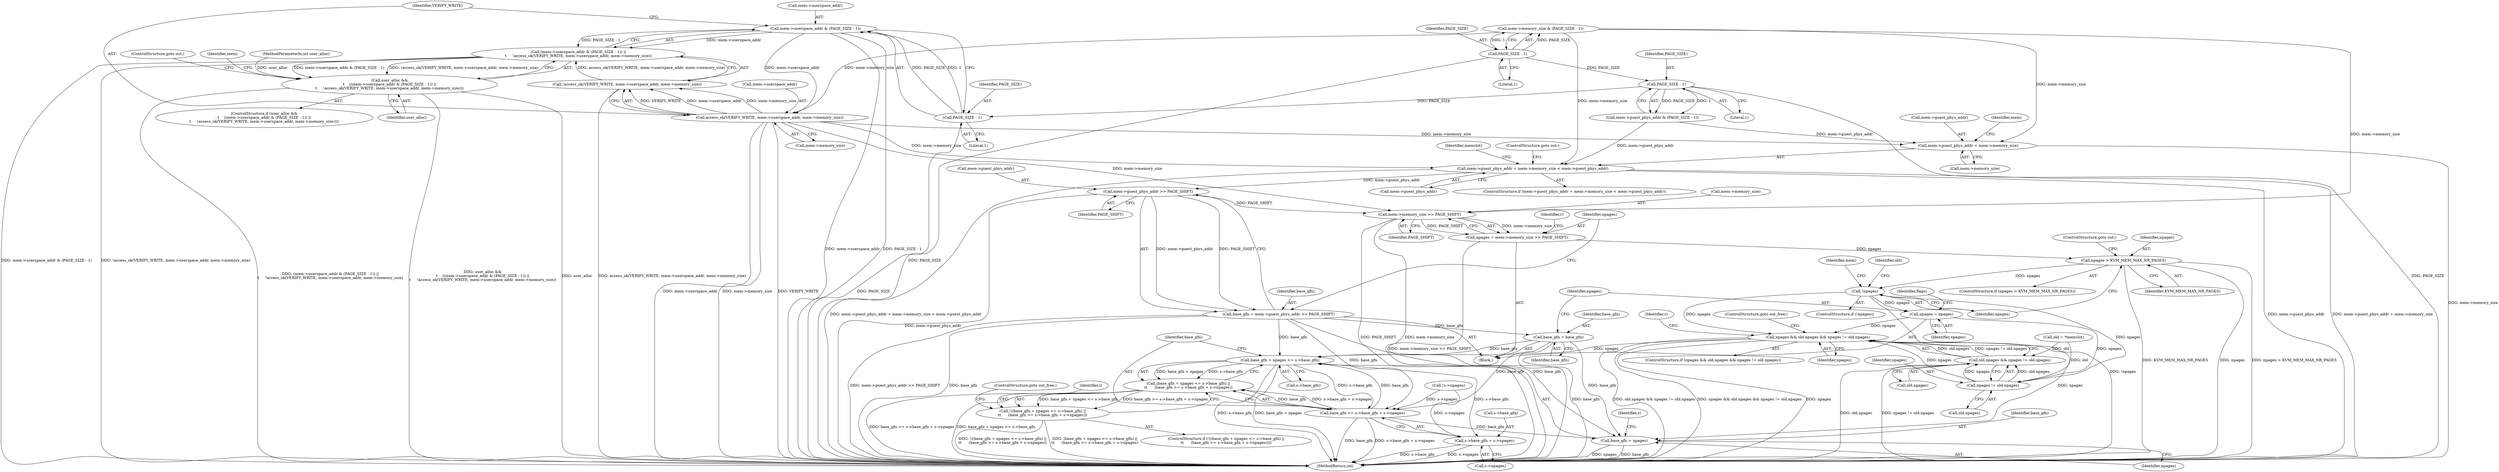 digraph "0_linux_fa3d315a4ce2c0891cdde262562e710d95fba19e@pointer" {
"1000151" [label="(Call,mem->userspace_addr & (PAGE_SIZE - 1))"];
"1000155" [label="(Call,PAGE_SIZE - 1)"];
"1000143" [label="(Call,PAGE_SIZE - 1)"];
"1000134" [label="(Call,PAGE_SIZE - 1)"];
"1000150" [label="(Call,(mem->userspace_addr & (PAGE_SIZE - 1)) ||\n\t     !access_ok(VERIFY_WRITE, mem->userspace_addr, mem->memory_size))"];
"1000148" [label="(Call,user_alloc &&\n\t    ((mem->userspace_addr & (PAGE_SIZE - 1)) ||\n\t     !access_ok(VERIFY_WRITE, mem->userspace_addr, mem->memory_size)))"];
"1000159" [label="(Call,access_ok(VERIFY_WRITE, mem->userspace_addr, mem->memory_size))"];
"1000158" [label="(Call,!access_ok(VERIFY_WRITE, mem->userspace_addr, mem->memory_size))"];
"1000178" [label="(Call,mem->guest_phys_addr + mem->memory_size < mem->guest_phys_addr)"];
"1000204" [label="(Call,mem->guest_phys_addr >> PAGE_SHIFT)"];
"1000202" [label="(Call,base_gfn = mem->guest_phys_addr >> PAGE_SHIFT)"];
"1000242" [label="(Call,base_gfn = base_gfn)"];
"1000308" [label="(Call,base_gfn + npages <= s->base_gfn)"];
"1000307" [label="(Call,(base_gfn + npages <= s->base_gfn) ||\n\t\t      (base_gfn >= s->base_gfn + s->npages))"];
"1000306" [label="(Call,!((base_gfn + npages <= s->base_gfn) ||\n\t\t      (base_gfn >= s->base_gfn + s->npages)))"];
"1000315" [label="(Call,base_gfn >= s->base_gfn + s->npages)"];
"1000309" [label="(Call,base_gfn + npages)"];
"1000317" [label="(Call,s->base_gfn + s->npages)"];
"1000211" [label="(Call,mem->memory_size >> PAGE_SHIFT)"];
"1000209" [label="(Call,npages = mem->memory_size >> PAGE_SHIFT)"];
"1000221" [label="(Call,npages > KVM_MEM_MAX_NR_PAGES)"];
"1000226" [label="(Call,!npages)"];
"1000245" [label="(Call,npages = npages)"];
"1000258" [label="(Call,npages && old.npages && npages != old.npages)"];
"1000264" [label="(Call,npages != old.npages)"];
"1000260" [label="(Call,old.npages && npages != old.npages)"];
"1000179" [label="(Call,mem->guest_phys_addr + mem->memory_size)"];
"1000212" [label="(Call,mem->memory_size)"];
"1000167" [label="(ControlStructure,goto out;)"];
"1000209" [label="(Call,npages = mem->memory_size >> PAGE_SHIFT)"];
"1000230" [label="(Identifier,mem)"];
"1000265" [label="(Identifier,npages)"];
"1000266" [label="(Call,old.npages)"];
"1000317" [label="(Call,s->base_gfn + s->npages)"];
"1000225" [label="(ControlStructure,if (!npages))"];
"1000310" [label="(Identifier,base_gfn)"];
"1000208" [label="(Identifier,PAGE_SHIFT)"];
"1000139" [label="(Call,mem->guest_phys_addr & (PAGE_SIZE - 1))"];
"1000149" [label="(Identifier,user_alloc)"];
"1000191" [label="(Identifier,memslot)"];
"1000136" [label="(Literal,1)"];
"1000152" [label="(Call,mem->userspace_addr)"];
"1000245" [label="(Call,npages = npages)"];
"1000260" [label="(Call,old.npages && npages != old.npages)"];
"1000160" [label="(Identifier,VERIFY_WRITE)"];
"1000244" [label="(Identifier,base_gfn)"];
"1000269" [label="(ControlStructure,goto out_free;)"];
"1000307" [label="(Call,(base_gfn + npages <= s->base_gfn) ||\n\t\t      (base_gfn >= s->base_gfn + s->npages))"];
"1000180" [label="(Call,mem->guest_phys_addr)"];
"1000148" [label="(Call,user_alloc &&\n\t    ((mem->userspace_addr & (PAGE_SIZE - 1)) ||\n\t     !access_ok(VERIFY_WRITE, mem->userspace_addr, mem->memory_size)))"];
"1000258" [label="(Call,npages && old.npages && npages != old.npages)"];
"1000171" [label="(Identifier,mem)"];
"1000210" [label="(Identifier,npages)"];
"1000223" [label="(Identifier,KVM_MEM_MAX_NR_PAGES)"];
"1000246" [label="(Identifier,npages)"];
"1000204" [label="(Call,mem->guest_phys_addr >> PAGE_SHIFT)"];
"1000178" [label="(Call,mem->guest_phys_addr + mem->memory_size < mem->guest_phys_addr)"];
"1000145" [label="(Literal,1)"];
"1000271" [label="(Identifier,r)"];
"1000155" [label="(Call,PAGE_SIZE - 1)"];
"1000186" [label="(Call,mem->guest_phys_addr)"];
"1000117" [label="(Block,)"];
"1000318" [label="(Call,s->base_gfn)"];
"1000300" [label="(Call,!s->npages)"];
"1000187" [label="(Identifier,mem)"];
"1000261" [label="(Call,old.npages)"];
"1000226" [label="(Call,!npages)"];
"1000309" [label="(Call,base_gfn + npages)"];
"1000164" [label="(Call,mem->memory_size)"];
"1000215" [label="(Identifier,PAGE_SHIFT)"];
"1000144" [label="(Identifier,PAGE_SIZE)"];
"1000242" [label="(Call,base_gfn = base_gfn)"];
"1000143" [label="(Call,PAGE_SIZE - 1)"];
"1000315" [label="(Call,base_gfn >= s->base_gfn + s->npages)"];
"1000147" [label="(ControlStructure,if (user_alloc &&\n\t    ((mem->userspace_addr & (PAGE_SIZE - 1)) ||\n\t     !access_ok(VERIFY_WRITE, mem->userspace_addr, mem->memory_size))))"];
"1000177" [label="(ControlStructure,if (mem->guest_phys_addr + mem->memory_size < mem->guest_phys_addr))"];
"1000156" [label="(Identifier,PAGE_SIZE)"];
"1000306" [label="(Call,!((base_gfn + npages <= s->base_gfn) ||\n\t\t      (base_gfn >= s->base_gfn + s->npages)))"];
"1000247" [label="(Identifier,npages)"];
"1000134" [label="(Call,PAGE_SIZE - 1)"];
"1000321" [label="(Call,s->npages)"];
"1000324" [label="(ControlStructure,goto out_free;)"];
"1000234" [label="(Identifier,old)"];
"1000211" [label="(Call,mem->memory_size >> PAGE_SHIFT)"];
"1000189" [label="(ControlStructure,goto out;)"];
"1000159" [label="(Call,access_ok(VERIFY_WRITE, mem->userspace_addr, mem->memory_size))"];
"1000312" [label="(Call,s->base_gfn)"];
"1000233" [label="(Call,old = *memslot)"];
"1000202" [label="(Call,base_gfn = mem->guest_phys_addr >> PAGE_SHIFT)"];
"1000203" [label="(Identifier,base_gfn)"];
"1000150" [label="(Call,(mem->userspace_addr & (PAGE_SIZE - 1)) ||\n\t     !access_ok(VERIFY_WRITE, mem->userspace_addr, mem->memory_size))"];
"1000316" [label="(Identifier,base_gfn)"];
"1000217" [label="(Identifier,r)"];
"1000257" [label="(ControlStructure,if (npages && old.npages && npages != old.npages))"];
"1000116" [label="(MethodParameterIn,int user_alloc)"];
"1000259" [label="(Identifier,npages)"];
"1000158" [label="(Call,!access_ok(VERIFY_WRITE, mem->userspace_addr, mem->memory_size))"];
"1000183" [label="(Call,mem->memory_size)"];
"1000157" [label="(Literal,1)"];
"1000224" [label="(ControlStructure,goto out;)"];
"1000221" [label="(Call,npages > KVM_MEM_MAX_NR_PAGES)"];
"1000311" [label="(Identifier,npages)"];
"1000220" [label="(ControlStructure,if (npages > KVM_MEM_MAX_NR_PAGES))"];
"1000249" [label="(Identifier,flags)"];
"1000161" [label="(Call,mem->userspace_addr)"];
"1000313" [label="(Identifier,s)"];
"1000282" [label="(Identifier,i)"];
"1000135" [label="(Identifier,PAGE_SIZE)"];
"1000130" [label="(Call,mem->memory_size & (PAGE_SIZE - 1))"];
"1000205" [label="(Call,mem->guest_phys_addr)"];
"1000151" [label="(Call,mem->userspace_addr & (PAGE_SIZE - 1))"];
"1000179" [label="(Call,mem->guest_phys_addr + mem->memory_size)"];
"1000243" [label="(Identifier,base_gfn)"];
"1000643" [label="(MethodReturn,int)"];
"1000264" [label="(Call,npages != old.npages)"];
"1000227" [label="(Identifier,npages)"];
"1000305" [label="(ControlStructure,if (!((base_gfn + npages <= s->base_gfn) ||\n\t\t      (base_gfn >= s->base_gfn + s->npages))))"];
"1000308" [label="(Call,base_gfn + npages <= s->base_gfn)"];
"1000222" [label="(Identifier,npages)"];
"1000151" -> "1000150"  [label="AST: "];
"1000151" -> "1000155"  [label="CFG: "];
"1000152" -> "1000151"  [label="AST: "];
"1000155" -> "1000151"  [label="AST: "];
"1000160" -> "1000151"  [label="CFG: "];
"1000150" -> "1000151"  [label="CFG: "];
"1000151" -> "1000643"  [label="DDG: mem->userspace_addr"];
"1000151" -> "1000643"  [label="DDG: PAGE_SIZE - 1"];
"1000151" -> "1000150"  [label="DDG: mem->userspace_addr"];
"1000151" -> "1000150"  [label="DDG: PAGE_SIZE - 1"];
"1000155" -> "1000151"  [label="DDG: PAGE_SIZE"];
"1000155" -> "1000151"  [label="DDG: 1"];
"1000151" -> "1000159"  [label="DDG: mem->userspace_addr"];
"1000155" -> "1000157"  [label="CFG: "];
"1000156" -> "1000155"  [label="AST: "];
"1000157" -> "1000155"  [label="AST: "];
"1000155" -> "1000643"  [label="DDG: PAGE_SIZE"];
"1000143" -> "1000155"  [label="DDG: PAGE_SIZE"];
"1000143" -> "1000139"  [label="AST: "];
"1000143" -> "1000145"  [label="CFG: "];
"1000144" -> "1000143"  [label="AST: "];
"1000145" -> "1000143"  [label="AST: "];
"1000139" -> "1000143"  [label="CFG: "];
"1000143" -> "1000643"  [label="DDG: PAGE_SIZE"];
"1000143" -> "1000139"  [label="DDG: PAGE_SIZE"];
"1000143" -> "1000139"  [label="DDG: 1"];
"1000134" -> "1000143"  [label="DDG: PAGE_SIZE"];
"1000134" -> "1000130"  [label="AST: "];
"1000134" -> "1000136"  [label="CFG: "];
"1000135" -> "1000134"  [label="AST: "];
"1000136" -> "1000134"  [label="AST: "];
"1000130" -> "1000134"  [label="CFG: "];
"1000134" -> "1000643"  [label="DDG: PAGE_SIZE"];
"1000134" -> "1000130"  [label="DDG: PAGE_SIZE"];
"1000134" -> "1000130"  [label="DDG: 1"];
"1000150" -> "1000148"  [label="AST: "];
"1000150" -> "1000158"  [label="CFG: "];
"1000158" -> "1000150"  [label="AST: "];
"1000148" -> "1000150"  [label="CFG: "];
"1000150" -> "1000643"  [label="DDG: mem->userspace_addr & (PAGE_SIZE - 1)"];
"1000150" -> "1000643"  [label="DDG: !access_ok(VERIFY_WRITE, mem->userspace_addr, mem->memory_size)"];
"1000150" -> "1000148"  [label="DDG: mem->userspace_addr & (PAGE_SIZE - 1)"];
"1000150" -> "1000148"  [label="DDG: !access_ok(VERIFY_WRITE, mem->userspace_addr, mem->memory_size)"];
"1000158" -> "1000150"  [label="DDG: access_ok(VERIFY_WRITE, mem->userspace_addr, mem->memory_size)"];
"1000148" -> "1000147"  [label="AST: "];
"1000148" -> "1000149"  [label="CFG: "];
"1000149" -> "1000148"  [label="AST: "];
"1000167" -> "1000148"  [label="CFG: "];
"1000171" -> "1000148"  [label="CFG: "];
"1000148" -> "1000643"  [label="DDG: user_alloc &&\n\t    ((mem->userspace_addr & (PAGE_SIZE - 1)) ||\n\t     !access_ok(VERIFY_WRITE, mem->userspace_addr, mem->memory_size))"];
"1000148" -> "1000643"  [label="DDG: user_alloc"];
"1000148" -> "1000643"  [label="DDG: (mem->userspace_addr & (PAGE_SIZE - 1)) ||\n\t     !access_ok(VERIFY_WRITE, mem->userspace_addr, mem->memory_size)"];
"1000116" -> "1000148"  [label="DDG: user_alloc"];
"1000159" -> "1000158"  [label="AST: "];
"1000159" -> "1000164"  [label="CFG: "];
"1000160" -> "1000159"  [label="AST: "];
"1000161" -> "1000159"  [label="AST: "];
"1000164" -> "1000159"  [label="AST: "];
"1000158" -> "1000159"  [label="CFG: "];
"1000159" -> "1000643"  [label="DDG: mem->memory_size"];
"1000159" -> "1000643"  [label="DDG: VERIFY_WRITE"];
"1000159" -> "1000643"  [label="DDG: mem->userspace_addr"];
"1000159" -> "1000158"  [label="DDG: VERIFY_WRITE"];
"1000159" -> "1000158"  [label="DDG: mem->userspace_addr"];
"1000159" -> "1000158"  [label="DDG: mem->memory_size"];
"1000130" -> "1000159"  [label="DDG: mem->memory_size"];
"1000159" -> "1000178"  [label="DDG: mem->memory_size"];
"1000159" -> "1000179"  [label="DDG: mem->memory_size"];
"1000159" -> "1000211"  [label="DDG: mem->memory_size"];
"1000158" -> "1000643"  [label="DDG: access_ok(VERIFY_WRITE, mem->userspace_addr, mem->memory_size)"];
"1000178" -> "1000177"  [label="AST: "];
"1000178" -> "1000186"  [label="CFG: "];
"1000179" -> "1000178"  [label="AST: "];
"1000186" -> "1000178"  [label="AST: "];
"1000189" -> "1000178"  [label="CFG: "];
"1000191" -> "1000178"  [label="CFG: "];
"1000178" -> "1000643"  [label="DDG: mem->guest_phys_addr + mem->memory_size < mem->guest_phys_addr"];
"1000178" -> "1000643"  [label="DDG: mem->guest_phys_addr"];
"1000178" -> "1000643"  [label="DDG: mem->guest_phys_addr + mem->memory_size"];
"1000139" -> "1000178"  [label="DDG: mem->guest_phys_addr"];
"1000130" -> "1000178"  [label="DDG: mem->memory_size"];
"1000178" -> "1000204"  [label="DDG: mem->guest_phys_addr"];
"1000204" -> "1000202"  [label="AST: "];
"1000204" -> "1000208"  [label="CFG: "];
"1000205" -> "1000204"  [label="AST: "];
"1000208" -> "1000204"  [label="AST: "];
"1000202" -> "1000204"  [label="CFG: "];
"1000204" -> "1000643"  [label="DDG: mem->guest_phys_addr"];
"1000204" -> "1000202"  [label="DDG: mem->guest_phys_addr"];
"1000204" -> "1000202"  [label="DDG: PAGE_SHIFT"];
"1000204" -> "1000211"  [label="DDG: PAGE_SHIFT"];
"1000202" -> "1000117"  [label="AST: "];
"1000203" -> "1000202"  [label="AST: "];
"1000210" -> "1000202"  [label="CFG: "];
"1000202" -> "1000643"  [label="DDG: base_gfn"];
"1000202" -> "1000643"  [label="DDG: mem->guest_phys_addr >> PAGE_SHIFT"];
"1000202" -> "1000242"  [label="DDG: base_gfn"];
"1000202" -> "1000308"  [label="DDG: base_gfn"];
"1000202" -> "1000309"  [label="DDG: base_gfn"];
"1000202" -> "1000315"  [label="DDG: base_gfn"];
"1000242" -> "1000117"  [label="AST: "];
"1000242" -> "1000244"  [label="CFG: "];
"1000243" -> "1000242"  [label="AST: "];
"1000244" -> "1000242"  [label="AST: "];
"1000246" -> "1000242"  [label="CFG: "];
"1000242" -> "1000643"  [label="DDG: base_gfn"];
"1000242" -> "1000308"  [label="DDG: base_gfn"];
"1000242" -> "1000309"  [label="DDG: base_gfn"];
"1000242" -> "1000315"  [label="DDG: base_gfn"];
"1000308" -> "1000307"  [label="AST: "];
"1000308" -> "1000312"  [label="CFG: "];
"1000309" -> "1000308"  [label="AST: "];
"1000312" -> "1000308"  [label="AST: "];
"1000316" -> "1000308"  [label="CFG: "];
"1000307" -> "1000308"  [label="CFG: "];
"1000308" -> "1000643"  [label="DDG: base_gfn + npages"];
"1000308" -> "1000643"  [label="DDG: s->base_gfn"];
"1000308" -> "1000307"  [label="DDG: base_gfn + npages"];
"1000308" -> "1000307"  [label="DDG: s->base_gfn"];
"1000315" -> "1000308"  [label="DDG: base_gfn"];
"1000258" -> "1000308"  [label="DDG: npages"];
"1000308" -> "1000315"  [label="DDG: s->base_gfn"];
"1000308" -> "1000317"  [label="DDG: s->base_gfn"];
"1000307" -> "1000306"  [label="AST: "];
"1000307" -> "1000315"  [label="CFG: "];
"1000315" -> "1000307"  [label="AST: "];
"1000306" -> "1000307"  [label="CFG: "];
"1000307" -> "1000643"  [label="DDG: base_gfn >= s->base_gfn + s->npages"];
"1000307" -> "1000643"  [label="DDG: base_gfn + npages <= s->base_gfn"];
"1000307" -> "1000306"  [label="DDG: base_gfn + npages <= s->base_gfn"];
"1000307" -> "1000306"  [label="DDG: base_gfn >= s->base_gfn + s->npages"];
"1000315" -> "1000307"  [label="DDG: base_gfn"];
"1000315" -> "1000307"  [label="DDG: s->base_gfn + s->npages"];
"1000306" -> "1000305"  [label="AST: "];
"1000324" -> "1000306"  [label="CFG: "];
"1000282" -> "1000306"  [label="CFG: "];
"1000306" -> "1000643"  [label="DDG: (base_gfn + npages <= s->base_gfn) ||\n\t\t      (base_gfn >= s->base_gfn + s->npages)"];
"1000306" -> "1000643"  [label="DDG: !((base_gfn + npages <= s->base_gfn) ||\n\t\t      (base_gfn >= s->base_gfn + s->npages))"];
"1000315" -> "1000317"  [label="CFG: "];
"1000316" -> "1000315"  [label="AST: "];
"1000317" -> "1000315"  [label="AST: "];
"1000315" -> "1000643"  [label="DDG: base_gfn"];
"1000315" -> "1000643"  [label="DDG: s->base_gfn + s->npages"];
"1000315" -> "1000309"  [label="DDG: base_gfn"];
"1000300" -> "1000315"  [label="DDG: s->npages"];
"1000309" -> "1000311"  [label="CFG: "];
"1000310" -> "1000309"  [label="AST: "];
"1000311" -> "1000309"  [label="AST: "];
"1000313" -> "1000309"  [label="CFG: "];
"1000309" -> "1000643"  [label="DDG: base_gfn"];
"1000309" -> "1000643"  [label="DDG: npages"];
"1000258" -> "1000309"  [label="DDG: npages"];
"1000317" -> "1000321"  [label="CFG: "];
"1000318" -> "1000317"  [label="AST: "];
"1000321" -> "1000317"  [label="AST: "];
"1000317" -> "1000643"  [label="DDG: s->base_gfn"];
"1000317" -> "1000643"  [label="DDG: s->npages"];
"1000300" -> "1000317"  [label="DDG: s->npages"];
"1000211" -> "1000209"  [label="AST: "];
"1000211" -> "1000215"  [label="CFG: "];
"1000212" -> "1000211"  [label="AST: "];
"1000215" -> "1000211"  [label="AST: "];
"1000209" -> "1000211"  [label="CFG: "];
"1000211" -> "1000643"  [label="DDG: mem->memory_size"];
"1000211" -> "1000643"  [label="DDG: PAGE_SHIFT"];
"1000211" -> "1000209"  [label="DDG: mem->memory_size"];
"1000211" -> "1000209"  [label="DDG: PAGE_SHIFT"];
"1000130" -> "1000211"  [label="DDG: mem->memory_size"];
"1000209" -> "1000117"  [label="AST: "];
"1000210" -> "1000209"  [label="AST: "];
"1000217" -> "1000209"  [label="CFG: "];
"1000209" -> "1000643"  [label="DDG: mem->memory_size >> PAGE_SHIFT"];
"1000209" -> "1000221"  [label="DDG: npages"];
"1000221" -> "1000220"  [label="AST: "];
"1000221" -> "1000223"  [label="CFG: "];
"1000222" -> "1000221"  [label="AST: "];
"1000223" -> "1000221"  [label="AST: "];
"1000224" -> "1000221"  [label="CFG: "];
"1000227" -> "1000221"  [label="CFG: "];
"1000221" -> "1000643"  [label="DDG: npages > KVM_MEM_MAX_NR_PAGES"];
"1000221" -> "1000643"  [label="DDG: KVM_MEM_MAX_NR_PAGES"];
"1000221" -> "1000643"  [label="DDG: npages"];
"1000221" -> "1000226"  [label="DDG: npages"];
"1000226" -> "1000225"  [label="AST: "];
"1000226" -> "1000227"  [label="CFG: "];
"1000227" -> "1000226"  [label="AST: "];
"1000230" -> "1000226"  [label="CFG: "];
"1000234" -> "1000226"  [label="CFG: "];
"1000226" -> "1000643"  [label="DDG: !npages"];
"1000226" -> "1000245"  [label="DDG: npages"];
"1000226" -> "1000258"  [label="DDG: npages"];
"1000226" -> "1000264"  [label="DDG: npages"];
"1000245" -> "1000117"  [label="AST: "];
"1000245" -> "1000247"  [label="CFG: "];
"1000246" -> "1000245"  [label="AST: "];
"1000247" -> "1000245"  [label="AST: "];
"1000249" -> "1000245"  [label="CFG: "];
"1000245" -> "1000258"  [label="DDG: npages"];
"1000245" -> "1000264"  [label="DDG: npages"];
"1000258" -> "1000257"  [label="AST: "];
"1000258" -> "1000259"  [label="CFG: "];
"1000258" -> "1000260"  [label="CFG: "];
"1000259" -> "1000258"  [label="AST: "];
"1000260" -> "1000258"  [label="AST: "];
"1000269" -> "1000258"  [label="CFG: "];
"1000271" -> "1000258"  [label="CFG: "];
"1000258" -> "1000643"  [label="DDG: npages"];
"1000258" -> "1000643"  [label="DDG: old.npages && npages != old.npages"];
"1000258" -> "1000643"  [label="DDG: npages && old.npages && npages != old.npages"];
"1000264" -> "1000258"  [label="DDG: npages"];
"1000260" -> "1000258"  [label="DDG: old.npages"];
"1000260" -> "1000258"  [label="DDG: npages != old.npages"];
"1000264" -> "1000260"  [label="AST: "];
"1000264" -> "1000266"  [label="CFG: "];
"1000265" -> "1000264"  [label="AST: "];
"1000266" -> "1000264"  [label="AST: "];
"1000260" -> "1000264"  [label="CFG: "];
"1000264" -> "1000260"  [label="DDG: old.npages"];
"1000264" -> "1000260"  [label="DDG: npages"];
"1000233" -> "1000264"  [label="DDG: old"];
"1000260" -> "1000261"  [label="CFG: "];
"1000261" -> "1000260"  [label="AST: "];
"1000260" -> "1000643"  [label="DDG: npages != old.npages"];
"1000260" -> "1000643"  [label="DDG: old.npages"];
"1000233" -> "1000260"  [label="DDG: old"];
"1000179" -> "1000183"  [label="CFG: "];
"1000180" -> "1000179"  [label="AST: "];
"1000183" -> "1000179"  [label="AST: "];
"1000187" -> "1000179"  [label="CFG: "];
"1000179" -> "1000643"  [label="DDG: mem->memory_size"];
"1000139" -> "1000179"  [label="DDG: mem->guest_phys_addr"];
"1000130" -> "1000179"  [label="DDG: mem->memory_size"];
}
